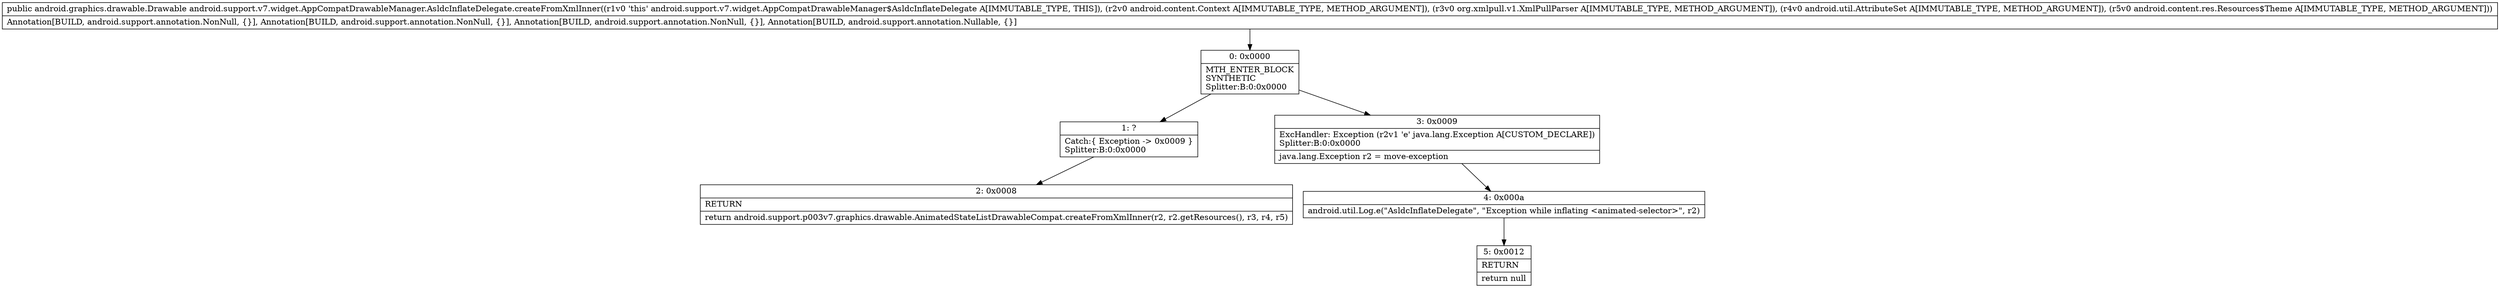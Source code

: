 digraph "CFG forandroid.support.v7.widget.AppCompatDrawableManager.AsldcInflateDelegate.createFromXmlInner(Landroid\/content\/Context;Lorg\/xmlpull\/v1\/XmlPullParser;Landroid\/util\/AttributeSet;Landroid\/content\/res\/Resources$Theme;)Landroid\/graphics\/drawable\/Drawable;" {
Node_0 [shape=record,label="{0\:\ 0x0000|MTH_ENTER_BLOCK\lSYNTHETIC\lSplitter:B:0:0x0000\l}"];
Node_1 [shape=record,label="{1\:\ ?|Catch:\{ Exception \-\> 0x0009 \}\lSplitter:B:0:0x0000\l}"];
Node_2 [shape=record,label="{2\:\ 0x0008|RETURN\l|return android.support.p003v7.graphics.drawable.AnimatedStateListDrawableCompat.createFromXmlInner(r2, r2.getResources(), r3, r4, r5)\l}"];
Node_3 [shape=record,label="{3\:\ 0x0009|ExcHandler: Exception (r2v1 'e' java.lang.Exception A[CUSTOM_DECLARE])\lSplitter:B:0:0x0000\l|java.lang.Exception r2 = move\-exception\l}"];
Node_4 [shape=record,label="{4\:\ 0x000a|android.util.Log.e(\"AsldcInflateDelegate\", \"Exception while inflating \<animated\-selector\>\", r2)\l}"];
Node_5 [shape=record,label="{5\:\ 0x0012|RETURN\l|return null\l}"];
MethodNode[shape=record,label="{public android.graphics.drawable.Drawable android.support.v7.widget.AppCompatDrawableManager.AsldcInflateDelegate.createFromXmlInner((r1v0 'this' android.support.v7.widget.AppCompatDrawableManager$AsldcInflateDelegate A[IMMUTABLE_TYPE, THIS]), (r2v0 android.content.Context A[IMMUTABLE_TYPE, METHOD_ARGUMENT]), (r3v0 org.xmlpull.v1.XmlPullParser A[IMMUTABLE_TYPE, METHOD_ARGUMENT]), (r4v0 android.util.AttributeSet A[IMMUTABLE_TYPE, METHOD_ARGUMENT]), (r5v0 android.content.res.Resources$Theme A[IMMUTABLE_TYPE, METHOD_ARGUMENT]))  | Annotation[BUILD, android.support.annotation.NonNull, \{\}], Annotation[BUILD, android.support.annotation.NonNull, \{\}], Annotation[BUILD, android.support.annotation.NonNull, \{\}], Annotation[BUILD, android.support.annotation.Nullable, \{\}]\l}"];
MethodNode -> Node_0;
Node_0 -> Node_1;
Node_0 -> Node_3;
Node_1 -> Node_2;
Node_3 -> Node_4;
Node_4 -> Node_5;
}

